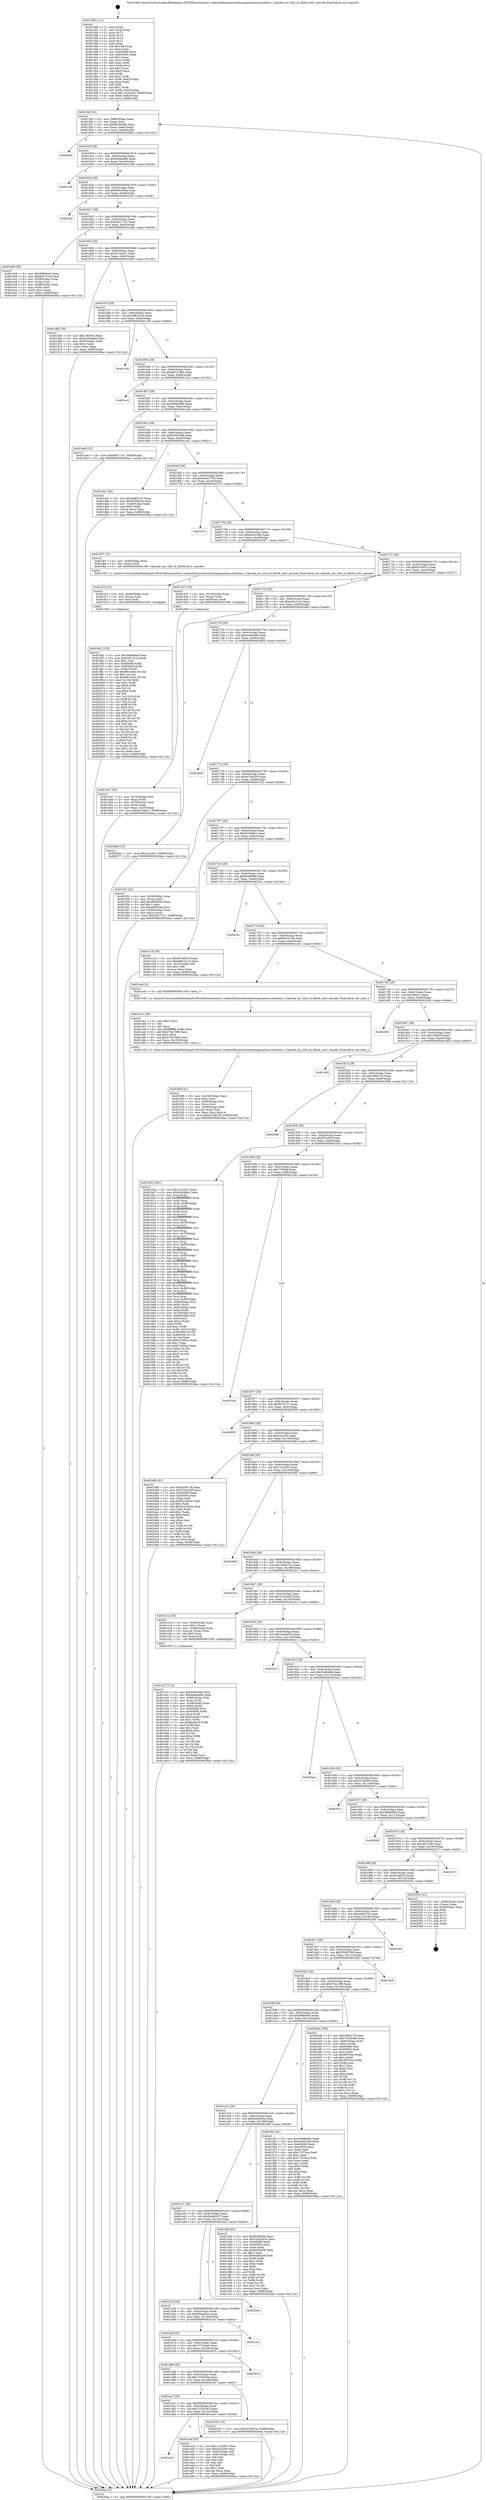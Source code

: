 digraph "0x401580" {
  label = "0x401580 (/mnt/c/Users/mathe/Desktop/tcc/POCII/binaries/extr_radare2librasmarchxtensagnuxtensa-modules.c_Opcode_xor_Slot_xt_flix64_slot1_encode_Final-ollvm.out::main(0))"
  labelloc = "t"
  node[shape=record]

  Entry [label="",width=0.3,height=0.3,shape=circle,fillcolor=black,style=filled]
  "0x4015ef" [label="{
     0x4015ef [32]\l
     | [instrs]\l
     &nbsp;&nbsp;0x4015ef \<+6\>: mov -0x88(%rbp),%eax\l
     &nbsp;&nbsp;0x4015f5 \<+2\>: mov %eax,%ecx\l
     &nbsp;&nbsp;0x4015f7 \<+6\>: sub $0x8830d046,%ecx\l
     &nbsp;&nbsp;0x4015fd \<+6\>: mov %eax,-0x9c(%rbp)\l
     &nbsp;&nbsp;0x401603 \<+6\>: mov %ecx,-0xa0(%rbp)\l
     &nbsp;&nbsp;0x401609 \<+6\>: je 0000000000402682 \<main+0x1102\>\l
  }"]
  "0x402682" [label="{
     0x402682\l
  }", style=dashed]
  "0x40160f" [label="{
     0x40160f [28]\l
     | [instrs]\l
     &nbsp;&nbsp;0x40160f \<+5\>: jmp 0000000000401614 \<main+0x94\>\l
     &nbsp;&nbsp;0x401614 \<+6\>: mov -0x9c(%rbp),%eax\l
     &nbsp;&nbsp;0x40161a \<+5\>: sub $0x8cb6ed68,%eax\l
     &nbsp;&nbsp;0x40161f \<+6\>: mov %eax,-0xa4(%rbp)\l
     &nbsp;&nbsp;0x401625 \<+6\>: je 00000000004021d9 \<main+0xc59\>\l
  }"]
  Exit [label="",width=0.3,height=0.3,shape=circle,fillcolor=black,style=filled,peripheries=2]
  "0x4021d9" [label="{
     0x4021d9\l
  }", style=dashed]
  "0x40162b" [label="{
     0x40162b [28]\l
     | [instrs]\l
     &nbsp;&nbsp;0x40162b \<+5\>: jmp 0000000000401630 \<main+0xb0\>\l
     &nbsp;&nbsp;0x401630 \<+6\>: mov -0x9c(%rbp),%eax\l
     &nbsp;&nbsp;0x401636 \<+5\>: sub $0x985c456a,%eax\l
     &nbsp;&nbsp;0x40163b \<+6\>: mov %eax,-0xa8(%rbp)\l
     &nbsp;&nbsp;0x401641 \<+6\>: je 000000000040222f \<main+0xcaf\>\l
  }"]
  "0x401fd2" [label="{
     0x401fd2 [155]\l
     | [instrs]\l
     &nbsp;&nbsp;0x401fd2 \<+5\>: mov $0x39b868a9,%ecx\l
     &nbsp;&nbsp;0x401fd7 \<+5\>: mov $0xc0412c1a,%edx\l
     &nbsp;&nbsp;0x401fdc \<+3\>: mov $0x1,%sil\l
     &nbsp;&nbsp;0x401fdf \<+8\>: mov 0x405068,%r8d\l
     &nbsp;&nbsp;0x401fe7 \<+8\>: mov 0x405054,%r9d\l
     &nbsp;&nbsp;0x401fef \<+3\>: mov %r8d,%r10d\l
     &nbsp;&nbsp;0x401ff2 \<+7\>: add $0x8f01464c,%r10d\l
     &nbsp;&nbsp;0x401ff9 \<+4\>: sub $0x1,%r10d\l
     &nbsp;&nbsp;0x401ffd \<+7\>: sub $0x8f01464c,%r10d\l
     &nbsp;&nbsp;0x402004 \<+4\>: imul %r10d,%r8d\l
     &nbsp;&nbsp;0x402008 \<+4\>: and $0x1,%r8d\l
     &nbsp;&nbsp;0x40200c \<+4\>: cmp $0x0,%r8d\l
     &nbsp;&nbsp;0x402010 \<+4\>: sete %r11b\l
     &nbsp;&nbsp;0x402014 \<+4\>: cmp $0xa,%r9d\l
     &nbsp;&nbsp;0x402018 \<+3\>: setl %bl\l
     &nbsp;&nbsp;0x40201b \<+3\>: mov %r11b,%r14b\l
     &nbsp;&nbsp;0x40201e \<+4\>: xor $0xff,%r14b\l
     &nbsp;&nbsp;0x402022 \<+3\>: mov %bl,%r15b\l
     &nbsp;&nbsp;0x402025 \<+4\>: xor $0xff,%r15b\l
     &nbsp;&nbsp;0x402029 \<+4\>: xor $0x0,%sil\l
     &nbsp;&nbsp;0x40202d \<+3\>: mov %r14b,%r12b\l
     &nbsp;&nbsp;0x402030 \<+4\>: and $0x0,%r12b\l
     &nbsp;&nbsp;0x402034 \<+3\>: and %sil,%r11b\l
     &nbsp;&nbsp;0x402037 \<+3\>: mov %r15b,%r13b\l
     &nbsp;&nbsp;0x40203a \<+4\>: and $0x0,%r13b\l
     &nbsp;&nbsp;0x40203e \<+3\>: and %sil,%bl\l
     &nbsp;&nbsp;0x402041 \<+3\>: or %r11b,%r12b\l
     &nbsp;&nbsp;0x402044 \<+3\>: or %bl,%r13b\l
     &nbsp;&nbsp;0x402047 \<+3\>: xor %r13b,%r12b\l
     &nbsp;&nbsp;0x40204a \<+3\>: or %r15b,%r14b\l
     &nbsp;&nbsp;0x40204d \<+4\>: xor $0xff,%r14b\l
     &nbsp;&nbsp;0x402051 \<+4\>: or $0x0,%sil\l
     &nbsp;&nbsp;0x402055 \<+3\>: and %sil,%r14b\l
     &nbsp;&nbsp;0x402058 \<+3\>: or %r14b,%r12b\l
     &nbsp;&nbsp;0x40205b \<+4\>: test $0x1,%r12b\l
     &nbsp;&nbsp;0x40205f \<+3\>: cmovne %edx,%ecx\l
     &nbsp;&nbsp;0x402062 \<+6\>: mov %ecx,-0x88(%rbp)\l
     &nbsp;&nbsp;0x402068 \<+5\>: jmp 00000000004026aa \<main+0x112a\>\l
  }"]
  "0x40222f" [label="{
     0x40222f\l
  }", style=dashed]
  "0x401647" [label="{
     0x401647 [28]\l
     | [instrs]\l
     &nbsp;&nbsp;0x401647 \<+5\>: jmp 000000000040164c \<main+0xcc\>\l
     &nbsp;&nbsp;0x40164c \<+6\>: mov -0x9c(%rbp),%eax\l
     &nbsp;&nbsp;0x401652 \<+5\>: sub $0x9bf171a7,%eax\l
     &nbsp;&nbsp;0x401657 \<+6\>: mov %eax,-0xac(%rbp)\l
     &nbsp;&nbsp;0x40165d \<+6\>: je 0000000000401eb8 \<main+0x938\>\l
  }"]
  "0x401fc3" [label="{
     0x401fc3 [15]\l
     | [instrs]\l
     &nbsp;&nbsp;0x401fc3 \<+4\>: mov -0x60(%rbp),%rax\l
     &nbsp;&nbsp;0x401fc7 \<+3\>: mov (%rax),%rax\l
     &nbsp;&nbsp;0x401fca \<+3\>: mov %rax,%rdi\l
     &nbsp;&nbsp;0x401fcd \<+5\>: call 0000000000401030 \<free@plt\>\l
     | [calls]\l
     &nbsp;&nbsp;0x401030 \{1\} (unknown)\l
  }"]
  "0x401eb8" [label="{
     0x401eb8 [36]\l
     | [instrs]\l
     &nbsp;&nbsp;0x401eb8 \<+5\>: mov $0x59fb9dc4,%eax\l
     &nbsp;&nbsp;0x401ebd \<+5\>: mov $0xfb47474e,%ecx\l
     &nbsp;&nbsp;0x401ec2 \<+4\>: mov -0x58(%rbp),%rdx\l
     &nbsp;&nbsp;0x401ec6 \<+2\>: mov (%rdx),%esi\l
     &nbsp;&nbsp;0x401ec8 \<+4\>: mov -0x68(%rbp),%rdx\l
     &nbsp;&nbsp;0x401ecc \<+2\>: cmp (%rdx),%esi\l
     &nbsp;&nbsp;0x401ece \<+3\>: cmovl %ecx,%eax\l
     &nbsp;&nbsp;0x401ed1 \<+6\>: mov %eax,-0x88(%rbp)\l
     &nbsp;&nbsp;0x401ed7 \<+5\>: jmp 00000000004026aa \<main+0x112a\>\l
  }"]
  "0x401663" [label="{
     0x401663 [28]\l
     | [instrs]\l
     &nbsp;&nbsp;0x401663 \<+5\>: jmp 0000000000401668 \<main+0xe8\>\l
     &nbsp;&nbsp;0x401668 \<+6\>: mov -0x9c(%rbp),%eax\l
     &nbsp;&nbsp;0x40166e \<+5\>: sub $0x9c704ec7,%eax\l
     &nbsp;&nbsp;0x401673 \<+6\>: mov %eax,-0xb0(%rbp)\l
     &nbsp;&nbsp;0x401679 \<+6\>: je 0000000000401d65 \<main+0x7e5\>\l
  }"]
  "0x401f09" [label="{
     0x401f09 [41]\l
     | [instrs]\l
     &nbsp;&nbsp;0x401f09 \<+6\>: mov -0x150(%rbp),%ecx\l
     &nbsp;&nbsp;0x401f0f \<+3\>: imul %eax,%ecx\l
     &nbsp;&nbsp;0x401f12 \<+4\>: mov -0x60(%rbp),%rsi\l
     &nbsp;&nbsp;0x401f16 \<+3\>: mov (%rsi),%rsi\l
     &nbsp;&nbsp;0x401f19 \<+4\>: mov -0x58(%rbp),%rdi\l
     &nbsp;&nbsp;0x401f1d \<+3\>: movslq (%rdi),%rdi\l
     &nbsp;&nbsp;0x401f20 \<+3\>: mov %ecx,(%rsi,%rdi,4)\l
     &nbsp;&nbsp;0x401f23 \<+10\>: movl $0xe47b6c59,-0x88(%rbp)\l
     &nbsp;&nbsp;0x401f2d \<+5\>: jmp 00000000004026aa \<main+0x112a\>\l
  }"]
  "0x401d65" [label="{
     0x401d65 [30]\l
     | [instrs]\l
     &nbsp;&nbsp;0x401d65 \<+5\>: mov $0x1365fcd,%eax\l
     &nbsp;&nbsp;0x401d6a \<+5\>: mov $0xb1604a66,%ecx\l
     &nbsp;&nbsp;0x401d6f \<+3\>: mov -0x30(%rbp),%edx\l
     &nbsp;&nbsp;0x401d72 \<+3\>: cmp $0x1,%edx\l
     &nbsp;&nbsp;0x401d75 \<+3\>: cmovl %ecx,%eax\l
     &nbsp;&nbsp;0x401d78 \<+6\>: mov %eax,-0x88(%rbp)\l
     &nbsp;&nbsp;0x401d7e \<+5\>: jmp 00000000004026aa \<main+0x112a\>\l
  }"]
  "0x40167f" [label="{
     0x40167f [28]\l
     | [instrs]\l
     &nbsp;&nbsp;0x40167f \<+5\>: jmp 0000000000401684 \<main+0x104\>\l
     &nbsp;&nbsp;0x401684 \<+6\>: mov -0x9c(%rbp),%eax\l
     &nbsp;&nbsp;0x40168a \<+5\>: sub $0xa881d1cb,%eax\l
     &nbsp;&nbsp;0x40168f \<+6\>: mov %eax,-0xb4(%rbp)\l
     &nbsp;&nbsp;0x401695 \<+6\>: je 0000000000401c39 \<main+0x6b9\>\l
  }"]
  "0x401ee1" [label="{
     0x401ee1 [40]\l
     | [instrs]\l
     &nbsp;&nbsp;0x401ee1 \<+5\>: mov $0x2,%ecx\l
     &nbsp;&nbsp;0x401ee6 \<+1\>: cltd\l
     &nbsp;&nbsp;0x401ee7 \<+2\>: idiv %ecx\l
     &nbsp;&nbsp;0x401ee9 \<+6\>: imul $0xfffffffe,%edx,%ecx\l
     &nbsp;&nbsp;0x401eef \<+6\>: add $0x476e7098,%ecx\l
     &nbsp;&nbsp;0x401ef5 \<+3\>: add $0x1,%ecx\l
     &nbsp;&nbsp;0x401ef8 \<+6\>: sub $0x476e7098,%ecx\l
     &nbsp;&nbsp;0x401efe \<+6\>: mov %ecx,-0x150(%rbp)\l
     &nbsp;&nbsp;0x401f04 \<+5\>: call 0000000000401160 \<next_i\>\l
     | [calls]\l
     &nbsp;&nbsp;0x401160 \{1\} (/mnt/c/Users/mathe/Desktop/tcc/POCII/binaries/extr_radare2librasmarchxtensagnuxtensa-modules.c_Opcode_xor_Slot_xt_flix64_slot1_encode_Final-ollvm.out::next_i)\l
  }"]
  "0x401c39" [label="{
     0x401c39\l
  }", style=dashed]
  "0x40169b" [label="{
     0x40169b [28]\l
     | [instrs]\l
     &nbsp;&nbsp;0x40169b \<+5\>: jmp 00000000004016a0 \<main+0x120\>\l
     &nbsp;&nbsp;0x4016a0 \<+6\>: mov -0x9c(%rbp),%eax\l
     &nbsp;&nbsp;0x4016a6 \<+5\>: sub $0xa97319b5,%eax\l
     &nbsp;&nbsp;0x4016ab \<+6\>: mov %eax,-0xb8(%rbp)\l
     &nbsp;&nbsp;0x4016b1 \<+6\>: je 0000000000401cc2 \<main+0x742\>\l
  }"]
  "0x401e37" [label="{
     0x401e37 [114]\l
     | [instrs]\l
     &nbsp;&nbsp;0x401e37 \<+5\>: mov $0xfb3df38d,%ecx\l
     &nbsp;&nbsp;0x401e3c \<+5\>: mov $0xb0bae89b,%edx\l
     &nbsp;&nbsp;0x401e41 \<+4\>: mov -0x60(%rbp),%rdi\l
     &nbsp;&nbsp;0x401e45 \<+3\>: mov %rax,(%rdi)\l
     &nbsp;&nbsp;0x401e48 \<+4\>: mov -0x58(%rbp),%rax\l
     &nbsp;&nbsp;0x401e4c \<+6\>: movl $0x0,(%rax)\l
     &nbsp;&nbsp;0x401e52 \<+7\>: mov 0x405068,%esi\l
     &nbsp;&nbsp;0x401e59 \<+8\>: mov 0x405054,%r8d\l
     &nbsp;&nbsp;0x401e61 \<+3\>: mov %esi,%r9d\l
     &nbsp;&nbsp;0x401e64 \<+7\>: add $0x6a24ac5,%r9d\l
     &nbsp;&nbsp;0x401e6b \<+4\>: sub $0x1,%r9d\l
     &nbsp;&nbsp;0x401e6f \<+7\>: sub $0x6a24ac5,%r9d\l
     &nbsp;&nbsp;0x401e76 \<+4\>: imul %r9d,%esi\l
     &nbsp;&nbsp;0x401e7a \<+3\>: and $0x1,%esi\l
     &nbsp;&nbsp;0x401e7d \<+3\>: cmp $0x0,%esi\l
     &nbsp;&nbsp;0x401e80 \<+4\>: sete %r10b\l
     &nbsp;&nbsp;0x401e84 \<+4\>: cmp $0xa,%r8d\l
     &nbsp;&nbsp;0x401e88 \<+4\>: setl %r11b\l
     &nbsp;&nbsp;0x401e8c \<+3\>: mov %r10b,%bl\l
     &nbsp;&nbsp;0x401e8f \<+3\>: and %r11b,%bl\l
     &nbsp;&nbsp;0x401e92 \<+3\>: xor %r11b,%r10b\l
     &nbsp;&nbsp;0x401e95 \<+3\>: or %r10b,%bl\l
     &nbsp;&nbsp;0x401e98 \<+3\>: test $0x1,%bl\l
     &nbsp;&nbsp;0x401e9b \<+3\>: cmovne %edx,%ecx\l
     &nbsp;&nbsp;0x401e9e \<+6\>: mov %ecx,-0x88(%rbp)\l
     &nbsp;&nbsp;0x401ea4 \<+5\>: jmp 00000000004026aa \<main+0x112a\>\l
  }"]
  "0x401cc2" [label="{
     0x401cc2\l
  }", style=dashed]
  "0x4016b7" [label="{
     0x4016b7 [28]\l
     | [instrs]\l
     &nbsp;&nbsp;0x4016b7 \<+5\>: jmp 00000000004016bc \<main+0x13c\>\l
     &nbsp;&nbsp;0x4016bc \<+6\>: mov -0x9c(%rbp),%eax\l
     &nbsp;&nbsp;0x4016c2 \<+5\>: sub $0xb0bae89b,%eax\l
     &nbsp;&nbsp;0x4016c7 \<+6\>: mov %eax,-0xbc(%rbp)\l
     &nbsp;&nbsp;0x4016cd \<+6\>: je 0000000000401ea9 \<main+0x929\>\l
  }"]
  "0x401d47" [label="{
     0x401d47 [30]\l
     | [instrs]\l
     &nbsp;&nbsp;0x401d47 \<+4\>: mov -0x70(%rbp),%rdi\l
     &nbsp;&nbsp;0x401d4b \<+2\>: mov %eax,(%rdi)\l
     &nbsp;&nbsp;0x401d4d \<+4\>: mov -0x70(%rbp),%rdi\l
     &nbsp;&nbsp;0x401d51 \<+2\>: mov (%rdi),%eax\l
     &nbsp;&nbsp;0x401d53 \<+3\>: mov %eax,-0x30(%rbp)\l
     &nbsp;&nbsp;0x401d56 \<+10\>: movl $0x9c704ec7,-0x88(%rbp)\l
     &nbsp;&nbsp;0x401d60 \<+5\>: jmp 00000000004026aa \<main+0x112a\>\l
  }"]
  "0x401ea9" [label="{
     0x401ea9 [15]\l
     | [instrs]\l
     &nbsp;&nbsp;0x401ea9 \<+10\>: movl $0x9bf171a7,-0x88(%rbp)\l
     &nbsp;&nbsp;0x401eb3 \<+5\>: jmp 00000000004026aa \<main+0x112a\>\l
  }"]
  "0x4016d3" [label="{
     0x4016d3 [28]\l
     | [instrs]\l
     &nbsp;&nbsp;0x4016d3 \<+5\>: jmp 00000000004016d8 \<main+0x158\>\l
     &nbsp;&nbsp;0x4016d8 \<+6\>: mov -0x9c(%rbp),%eax\l
     &nbsp;&nbsp;0x4016de \<+5\>: sub $0xb1604a66,%eax\l
     &nbsp;&nbsp;0x4016e3 \<+6\>: mov %eax,-0xc0(%rbp)\l
     &nbsp;&nbsp;0x4016e9 \<+6\>: je 0000000000401da1 \<main+0x821\>\l
  }"]
  "0x401580" [label="{
     0x401580 [111]\l
     | [instrs]\l
     &nbsp;&nbsp;0x401580 \<+1\>: push %rbp\l
     &nbsp;&nbsp;0x401581 \<+3\>: mov %rsp,%rbp\l
     &nbsp;&nbsp;0x401584 \<+2\>: push %r15\l
     &nbsp;&nbsp;0x401586 \<+2\>: push %r14\l
     &nbsp;&nbsp;0x401588 \<+2\>: push %r13\l
     &nbsp;&nbsp;0x40158a \<+2\>: push %r12\l
     &nbsp;&nbsp;0x40158c \<+1\>: push %rbx\l
     &nbsp;&nbsp;0x40158d \<+7\>: sub $0x148,%rsp\l
     &nbsp;&nbsp;0x401594 \<+2\>: xor %eax,%eax\l
     &nbsp;&nbsp;0x401596 \<+7\>: mov 0x405068,%ecx\l
     &nbsp;&nbsp;0x40159d \<+7\>: mov 0x405054,%edx\l
     &nbsp;&nbsp;0x4015a4 \<+3\>: sub $0x1,%eax\l
     &nbsp;&nbsp;0x4015a7 \<+3\>: mov %ecx,%r8d\l
     &nbsp;&nbsp;0x4015aa \<+3\>: add %eax,%r8d\l
     &nbsp;&nbsp;0x4015ad \<+4\>: imul %r8d,%ecx\l
     &nbsp;&nbsp;0x4015b1 \<+3\>: and $0x1,%ecx\l
     &nbsp;&nbsp;0x4015b4 \<+3\>: cmp $0x0,%ecx\l
     &nbsp;&nbsp;0x4015b7 \<+4\>: sete %r9b\l
     &nbsp;&nbsp;0x4015bb \<+4\>: and $0x1,%r9b\l
     &nbsp;&nbsp;0x4015bf \<+7\>: mov %r9b,-0x82(%rbp)\l
     &nbsp;&nbsp;0x4015c6 \<+3\>: cmp $0xa,%edx\l
     &nbsp;&nbsp;0x4015c9 \<+4\>: setl %r9b\l
     &nbsp;&nbsp;0x4015cd \<+4\>: and $0x1,%r9b\l
     &nbsp;&nbsp;0x4015d1 \<+7\>: mov %r9b,-0x81(%rbp)\l
     &nbsp;&nbsp;0x4015d8 \<+10\>: movl $0x7c22b343,-0x88(%rbp)\l
     &nbsp;&nbsp;0x4015e2 \<+6\>: mov %edi,-0x8c(%rbp)\l
     &nbsp;&nbsp;0x4015e8 \<+7\>: mov %rsi,-0x98(%rbp)\l
  }"]
  "0x401da1" [label="{
     0x401da1 [30]\l
     | [instrs]\l
     &nbsp;&nbsp;0x401da1 \<+5\>: mov $0x4af63135,%eax\l
     &nbsp;&nbsp;0x401da6 \<+5\>: mov $0x5b3bb53a,%ecx\l
     &nbsp;&nbsp;0x401dab \<+3\>: mov -0x30(%rbp),%edx\l
     &nbsp;&nbsp;0x401dae \<+3\>: cmp $0x0,%edx\l
     &nbsp;&nbsp;0x401db1 \<+3\>: cmove %ecx,%eax\l
     &nbsp;&nbsp;0x401db4 \<+6\>: mov %eax,-0x88(%rbp)\l
     &nbsp;&nbsp;0x401dba \<+5\>: jmp 00000000004026aa \<main+0x112a\>\l
  }"]
  "0x4016ef" [label="{
     0x4016ef [28]\l
     | [instrs]\l
     &nbsp;&nbsp;0x4016ef \<+5\>: jmp 00000000004016f4 \<main+0x174\>\l
     &nbsp;&nbsp;0x4016f4 \<+6\>: mov -0x9c(%rbp),%eax\l
     &nbsp;&nbsp;0x4016fa \<+5\>: sub $0xbad12785,%eax\l
     &nbsp;&nbsp;0x4016ff \<+6\>: mov %eax,-0xc4(%rbp)\l
     &nbsp;&nbsp;0x401705 \<+6\>: je 000000000040237e \<main+0xdfe\>\l
  }"]
  "0x4026aa" [label="{
     0x4026aa [5]\l
     | [instrs]\l
     &nbsp;&nbsp;0x4026aa \<+5\>: jmp 00000000004015ef \<main+0x6f\>\l
  }"]
  "0x40237e" [label="{
     0x40237e\l
  }", style=dashed]
  "0x40170b" [label="{
     0x40170b [28]\l
     | [instrs]\l
     &nbsp;&nbsp;0x40170b \<+5\>: jmp 0000000000401710 \<main+0x190\>\l
     &nbsp;&nbsp;0x401710 \<+6\>: mov -0x9c(%rbp),%eax\l
     &nbsp;&nbsp;0x401716 \<+5\>: sub $0xbe45228e,%eax\l
     &nbsp;&nbsp;0x40171b \<+6\>: mov %eax,-0xc8(%rbp)\l
     &nbsp;&nbsp;0x401721 \<+6\>: je 0000000000401fb7 \<main+0xa37\>\l
  }"]
  "0x401ac3" [label="{
     0x401ac3\l
  }", style=dashed]
  "0x401fb7" [label="{
     0x401fb7 [12]\l
     | [instrs]\l
     &nbsp;&nbsp;0x401fb7 \<+4\>: mov -0x60(%rbp),%rax\l
     &nbsp;&nbsp;0x401fbb \<+3\>: mov (%rax),%rdi\l
     &nbsp;&nbsp;0x401fbe \<+5\>: call 00000000004013f0 \<Opcode_xor_Slot_xt_flix64_slot1_encode\>\l
     | [calls]\l
     &nbsp;&nbsp;0x4013f0 \{1\} (/mnt/c/Users/mathe/Desktop/tcc/POCII/binaries/extr_radare2librasmarchxtensagnuxtensa-modules.c_Opcode_xor_Slot_xt_flix64_slot1_encode_Final-ollvm.out::Opcode_xor_Slot_xt_flix64_slot1_encode)\l
  }"]
  "0x401727" [label="{
     0x401727 [28]\l
     | [instrs]\l
     &nbsp;&nbsp;0x401727 \<+5\>: jmp 000000000040172c \<main+0x1ac\>\l
     &nbsp;&nbsp;0x40172c \<+6\>: mov -0x9c(%rbp),%eax\l
     &nbsp;&nbsp;0x401732 \<+5\>: sub $0xbf7a667a,%eax\l
     &nbsp;&nbsp;0x401737 \<+6\>: mov %eax,-0xcc(%rbp)\l
     &nbsp;&nbsp;0x40173d \<+6\>: je 0000000000401d37 \<main+0x7b7\>\l
  }"]
  "0x401acd" [label="{
     0x401acd [53]\l
     | [instrs]\l
     &nbsp;&nbsp;0x401acd \<+5\>: mov $0x11fccf01,%eax\l
     &nbsp;&nbsp;0x401ad2 \<+5\>: mov $0x5f1b209,%ecx\l
     &nbsp;&nbsp;0x401ad7 \<+6\>: mov -0x82(%rbp),%dl\l
     &nbsp;&nbsp;0x401add \<+7\>: mov -0x81(%rbp),%sil\l
     &nbsp;&nbsp;0x401ae4 \<+3\>: mov %dl,%dil\l
     &nbsp;&nbsp;0x401ae7 \<+3\>: and %sil,%dil\l
     &nbsp;&nbsp;0x401aea \<+3\>: xor %sil,%dl\l
     &nbsp;&nbsp;0x401aed \<+3\>: or %dl,%dil\l
     &nbsp;&nbsp;0x401af0 \<+4\>: test $0x1,%dil\l
     &nbsp;&nbsp;0x401af4 \<+3\>: cmovne %ecx,%eax\l
     &nbsp;&nbsp;0x401af7 \<+6\>: mov %eax,-0x88(%rbp)\l
     &nbsp;&nbsp;0x401afd \<+5\>: jmp 00000000004026aa \<main+0x112a\>\l
  }"]
  "0x401d37" [label="{
     0x401d37 [16]\l
     | [instrs]\l
     &nbsp;&nbsp;0x401d37 \<+4\>: mov -0x78(%rbp),%rax\l
     &nbsp;&nbsp;0x401d3b \<+3\>: mov (%rax),%rax\l
     &nbsp;&nbsp;0x401d3e \<+4\>: mov 0x8(%rax),%rdi\l
     &nbsp;&nbsp;0x401d42 \<+5\>: call 0000000000401060 \<atoi@plt\>\l
     | [calls]\l
     &nbsp;&nbsp;0x401060 \{1\} (unknown)\l
  }"]
  "0x401743" [label="{
     0x401743 [28]\l
     | [instrs]\l
     &nbsp;&nbsp;0x401743 \<+5\>: jmp 0000000000401748 \<main+0x1c8\>\l
     &nbsp;&nbsp;0x401748 \<+6\>: mov -0x9c(%rbp),%eax\l
     &nbsp;&nbsp;0x40174e \<+5\>: sub $0xc0412c1a,%eax\l
     &nbsp;&nbsp;0x401753 \<+6\>: mov %eax,-0xd0(%rbp)\l
     &nbsp;&nbsp;0x401759 \<+6\>: je 000000000040206d \<main+0xaed\>\l
  }"]
  "0x401aa7" [label="{
     0x401aa7 [28]\l
     | [instrs]\l
     &nbsp;&nbsp;0x401aa7 \<+5\>: jmp 0000000000401aac \<main+0x52c\>\l
     &nbsp;&nbsp;0x401aac \<+6\>: mov -0x9c(%rbp),%eax\l
     &nbsp;&nbsp;0x401ab2 \<+5\>: sub $0x7c22b343,%eax\l
     &nbsp;&nbsp;0x401ab7 \<+6\>: mov %eax,-0x14c(%rbp)\l
     &nbsp;&nbsp;0x401abd \<+6\>: je 0000000000401acd \<main+0x54d\>\l
  }"]
  "0x40206d" [label="{
     0x40206d [15]\l
     | [instrs]\l
     &nbsp;&nbsp;0x40206d \<+10\>: movl $0xc2ec35c,-0x88(%rbp)\l
     &nbsp;&nbsp;0x402077 \<+5\>: jmp 00000000004026aa \<main+0x112a\>\l
  }"]
  "0x40175f" [label="{
     0x40175f [28]\l
     | [instrs]\l
     &nbsp;&nbsp;0x40175f \<+5\>: jmp 0000000000401764 \<main+0x1e4\>\l
     &nbsp;&nbsp;0x401764 \<+6\>: mov -0x9c(%rbp),%eax\l
     &nbsp;&nbsp;0x40176a \<+5\>: sub $0xe2a6a6db,%eax\l
     &nbsp;&nbsp;0x40176f \<+6\>: mov %eax,-0xd4(%rbp)\l
     &nbsp;&nbsp;0x401775 \<+6\>: je 00000000004020b9 \<main+0xb39\>\l
  }"]
  "0x402545" [label="{
     0x402545 [15]\l
     | [instrs]\l
     &nbsp;&nbsp;0x402545 \<+10\>: movl $0x3c54fa7b,-0x88(%rbp)\l
     &nbsp;&nbsp;0x40254f \<+5\>: jmp 00000000004026aa \<main+0x112a\>\l
  }"]
  "0x4020b9" [label="{
     0x4020b9\l
  }", style=dashed]
  "0x40177b" [label="{
     0x40177b [28]\l
     | [instrs]\l
     &nbsp;&nbsp;0x40177b \<+5\>: jmp 0000000000401780 \<main+0x200\>\l
     &nbsp;&nbsp;0x401780 \<+6\>: mov -0x9c(%rbp),%eax\l
     &nbsp;&nbsp;0x401786 \<+5\>: sub $0xe47b6c59,%eax\l
     &nbsp;&nbsp;0x40178b \<+6\>: mov %eax,-0xd8(%rbp)\l
     &nbsp;&nbsp;0x401791 \<+6\>: je 0000000000401f32 \<main+0x9b2\>\l
  }"]
  "0x401a8b" [label="{
     0x401a8b [28]\l
     | [instrs]\l
     &nbsp;&nbsp;0x401a8b \<+5\>: jmp 0000000000401a90 \<main+0x510\>\l
     &nbsp;&nbsp;0x401a90 \<+6\>: mov -0x9c(%rbp),%eax\l
     &nbsp;&nbsp;0x401a96 \<+5\>: sub $0x735c83de,%eax\l
     &nbsp;&nbsp;0x401a9b \<+6\>: mov %eax,-0x148(%rbp)\l
     &nbsp;&nbsp;0x401aa1 \<+6\>: je 0000000000402545 \<main+0xfc5\>\l
  }"]
  "0x401f32" [label="{
     0x401f32 [42]\l
     | [instrs]\l
     &nbsp;&nbsp;0x401f32 \<+4\>: mov -0x58(%rbp),%rax\l
     &nbsp;&nbsp;0x401f36 \<+2\>: mov (%rax),%ecx\l
     &nbsp;&nbsp;0x401f38 \<+6\>: add $0xe992fe4d,%ecx\l
     &nbsp;&nbsp;0x401f3e \<+3\>: add $0x1,%ecx\l
     &nbsp;&nbsp;0x401f41 \<+6\>: sub $0xe992fe4d,%ecx\l
     &nbsp;&nbsp;0x401f47 \<+4\>: mov -0x58(%rbp),%rax\l
     &nbsp;&nbsp;0x401f4b \<+2\>: mov %ecx,(%rax)\l
     &nbsp;&nbsp;0x401f4d \<+10\>: movl $0x9bf171a7,-0x88(%rbp)\l
     &nbsp;&nbsp;0x401f57 \<+5\>: jmp 00000000004026aa \<main+0x112a\>\l
  }"]
  "0x401797" [label="{
     0x401797 [28]\l
     | [instrs]\l
     &nbsp;&nbsp;0x401797 \<+5\>: jmp 000000000040179c \<main+0x21c\>\l
     &nbsp;&nbsp;0x40179c \<+6\>: mov -0x9c(%rbp),%eax\l
     &nbsp;&nbsp;0x4017a2 \<+5\>: sub $0xf4208db1,%eax\l
     &nbsp;&nbsp;0x4017a7 \<+6\>: mov %eax,-0xdc(%rbp)\l
     &nbsp;&nbsp;0x4017ad \<+6\>: je 0000000000401c1b \<main+0x69b\>\l
  }"]
  "0x402633" [label="{
     0x402633\l
  }", style=dashed]
  "0x401c1b" [label="{
     0x401c1b [30]\l
     | [instrs]\l
     &nbsp;&nbsp;0x401c1b \<+5\>: mov $0xbf7a667a,%eax\l
     &nbsp;&nbsp;0x401c20 \<+5\>: mov $0xa881d1cb,%ecx\l
     &nbsp;&nbsp;0x401c25 \<+3\>: mov -0x31(%rbp),%dl\l
     &nbsp;&nbsp;0x401c28 \<+3\>: test $0x1,%dl\l
     &nbsp;&nbsp;0x401c2b \<+3\>: cmovne %ecx,%eax\l
     &nbsp;&nbsp;0x401c2e \<+6\>: mov %eax,-0x88(%rbp)\l
     &nbsp;&nbsp;0x401c34 \<+5\>: jmp 00000000004026aa \<main+0x112a\>\l
  }"]
  "0x4017b3" [label="{
     0x4017b3 [28]\l
     | [instrs]\l
     &nbsp;&nbsp;0x4017b3 \<+5\>: jmp 00000000004017b8 \<main+0x238\>\l
     &nbsp;&nbsp;0x4017b8 \<+6\>: mov -0x9c(%rbp),%eax\l
     &nbsp;&nbsp;0x4017be \<+5\>: sub $0xfb3df38d,%eax\l
     &nbsp;&nbsp;0x4017c3 \<+6\>: mov %eax,-0xe0(%rbp)\l
     &nbsp;&nbsp;0x4017c9 \<+6\>: je 00000000004025cc \<main+0x104c\>\l
  }"]
  "0x401a6f" [label="{
     0x401a6f [28]\l
     | [instrs]\l
     &nbsp;&nbsp;0x401a6f \<+5\>: jmp 0000000000401a74 \<main+0x4f4\>\l
     &nbsp;&nbsp;0x401a74 \<+6\>: mov -0x9c(%rbp),%eax\l
     &nbsp;&nbsp;0x401a7a \<+5\>: sub $0x7271fae5,%eax\l
     &nbsp;&nbsp;0x401a7f \<+6\>: mov %eax,-0x144(%rbp)\l
     &nbsp;&nbsp;0x401a85 \<+6\>: je 0000000000402633 \<main+0x10b3\>\l
  }"]
  "0x4025cc" [label="{
     0x4025cc\l
  }", style=dashed]
  "0x4017cf" [label="{
     0x4017cf [28]\l
     | [instrs]\l
     &nbsp;&nbsp;0x4017cf \<+5\>: jmp 00000000004017d4 \<main+0x254\>\l
     &nbsp;&nbsp;0x4017d4 \<+6\>: mov -0x9c(%rbp),%eax\l
     &nbsp;&nbsp;0x4017da \<+5\>: sub $0xfb47474e,%eax\l
     &nbsp;&nbsp;0x4017df \<+6\>: mov %eax,-0xe4(%rbp)\l
     &nbsp;&nbsp;0x4017e5 \<+6\>: je 0000000000401edc \<main+0x95c\>\l
  }"]
  "0x40214c" [label="{
     0x40214c\l
  }", style=dashed]
  "0x401edc" [label="{
     0x401edc [5]\l
     | [instrs]\l
     &nbsp;&nbsp;0x401edc \<+5\>: call 0000000000401160 \<next_i\>\l
     | [calls]\l
     &nbsp;&nbsp;0x401160 \{1\} (/mnt/c/Users/mathe/Desktop/tcc/POCII/binaries/extr_radare2librasmarchxtensagnuxtensa-modules.c_Opcode_xor_Slot_xt_flix64_slot1_encode_Final-ollvm.out::next_i)\l
  }"]
  "0x4017eb" [label="{
     0x4017eb [28]\l
     | [instrs]\l
     &nbsp;&nbsp;0x4017eb \<+5\>: jmp 00000000004017f0 \<main+0x270\>\l
     &nbsp;&nbsp;0x4017f0 \<+6\>: mov -0x9c(%rbp),%eax\l
     &nbsp;&nbsp;0x4017f6 \<+5\>: sub $0x1fbe21,%eax\l
     &nbsp;&nbsp;0x4017fb \<+6\>: mov %eax,-0xe8(%rbp)\l
     &nbsp;&nbsp;0x401801 \<+6\>: je 0000000000402360 \<main+0xde0\>\l
  }"]
  "0x401a53" [label="{
     0x401a53 [28]\l
     | [instrs]\l
     &nbsp;&nbsp;0x401a53 \<+5\>: jmp 0000000000401a58 \<main+0x4d8\>\l
     &nbsp;&nbsp;0x401a58 \<+6\>: mov -0x9c(%rbp),%eax\l
     &nbsp;&nbsp;0x401a5e \<+5\>: sub $0x65badbac,%eax\l
     &nbsp;&nbsp;0x401a63 \<+6\>: mov %eax,-0x140(%rbp)\l
     &nbsp;&nbsp;0x401a69 \<+6\>: je 000000000040214c \<main+0xbcc\>\l
  }"]
  "0x402360" [label="{
     0x402360\l
  }", style=dashed]
  "0x401807" [label="{
     0x401807 [28]\l
     | [instrs]\l
     &nbsp;&nbsp;0x401807 \<+5\>: jmp 000000000040180c \<main+0x28c\>\l
     &nbsp;&nbsp;0x40180c \<+6\>: mov -0x9c(%rbp),%eax\l
     &nbsp;&nbsp;0x401812 \<+5\>: sub $0x1365fcd,%eax\l
     &nbsp;&nbsp;0x401817 \<+6\>: mov %eax,-0xec(%rbp)\l
     &nbsp;&nbsp;0x40181d \<+6\>: je 0000000000401d83 \<main+0x803\>\l
  }"]
  "0x4022e4" [label="{
     0x4022e4\l
  }", style=dashed]
  "0x401d83" [label="{
     0x401d83\l
  }", style=dashed]
  "0x401823" [label="{
     0x401823 [28]\l
     | [instrs]\l
     &nbsp;&nbsp;0x401823 \<+5\>: jmp 0000000000401828 \<main+0x2a8\>\l
     &nbsp;&nbsp;0x401828 \<+6\>: mov -0x9c(%rbp),%eax\l
     &nbsp;&nbsp;0x40182e \<+5\>: sub $0x3466178,%eax\l
     &nbsp;&nbsp;0x401833 \<+6\>: mov %eax,-0xf0(%rbp)\l
     &nbsp;&nbsp;0x401839 \<+6\>: je 0000000000402696 \<main+0x1116\>\l
  }"]
  "0x401a37" [label="{
     0x401a37 [28]\l
     | [instrs]\l
     &nbsp;&nbsp;0x401a37 \<+5\>: jmp 0000000000401a3c \<main+0x4bc\>\l
     &nbsp;&nbsp;0x401a3c \<+6\>: mov -0x9c(%rbp),%eax\l
     &nbsp;&nbsp;0x401a42 \<+5\>: sub $0x5ea9d1d7,%eax\l
     &nbsp;&nbsp;0x401a47 \<+6\>: mov %eax,-0x13c(%rbp)\l
     &nbsp;&nbsp;0x401a4d \<+6\>: je 00000000004022e4 \<main+0xd64\>\l
  }"]
  "0x402696" [label="{
     0x402696\l
  }", style=dashed]
  "0x40183f" [label="{
     0x40183f [28]\l
     | [instrs]\l
     &nbsp;&nbsp;0x40183f \<+5\>: jmp 0000000000401844 \<main+0x2c4\>\l
     &nbsp;&nbsp;0x401844 \<+6\>: mov -0x9c(%rbp),%eax\l
     &nbsp;&nbsp;0x40184a \<+5\>: sub $0x5f1b209,%eax\l
     &nbsp;&nbsp;0x40184f \<+6\>: mov %eax,-0xf4(%rbp)\l
     &nbsp;&nbsp;0x401855 \<+6\>: je 0000000000401b02 \<main+0x582\>\l
  }"]
  "0x401dbf" [label="{
     0x401dbf [91]\l
     | [instrs]\l
     &nbsp;&nbsp;0x401dbf \<+5\>: mov $0xfb3df38d,%eax\l
     &nbsp;&nbsp;0x401dc4 \<+5\>: mov $0x1b52442d,%ecx\l
     &nbsp;&nbsp;0x401dc9 \<+7\>: mov 0x405068,%edx\l
     &nbsp;&nbsp;0x401dd0 \<+7\>: mov 0x405054,%esi\l
     &nbsp;&nbsp;0x401dd7 \<+2\>: mov %edx,%edi\l
     &nbsp;&nbsp;0x401dd9 \<+6\>: add $0x8cd0b2f9,%edi\l
     &nbsp;&nbsp;0x401ddf \<+3\>: sub $0x1,%edi\l
     &nbsp;&nbsp;0x401de2 \<+6\>: sub $0x8cd0b2f9,%edi\l
     &nbsp;&nbsp;0x401de8 \<+3\>: imul %edi,%edx\l
     &nbsp;&nbsp;0x401deb \<+3\>: and $0x1,%edx\l
     &nbsp;&nbsp;0x401dee \<+3\>: cmp $0x0,%edx\l
     &nbsp;&nbsp;0x401df1 \<+4\>: sete %r8b\l
     &nbsp;&nbsp;0x401df5 \<+3\>: cmp $0xa,%esi\l
     &nbsp;&nbsp;0x401df8 \<+4\>: setl %r9b\l
     &nbsp;&nbsp;0x401dfc \<+3\>: mov %r8b,%r10b\l
     &nbsp;&nbsp;0x401dff \<+3\>: and %r9b,%r10b\l
     &nbsp;&nbsp;0x401e02 \<+3\>: xor %r9b,%r8b\l
     &nbsp;&nbsp;0x401e05 \<+3\>: or %r8b,%r10b\l
     &nbsp;&nbsp;0x401e08 \<+4\>: test $0x1,%r10b\l
     &nbsp;&nbsp;0x401e0c \<+3\>: cmovne %ecx,%eax\l
     &nbsp;&nbsp;0x401e0f \<+6\>: mov %eax,-0x88(%rbp)\l
     &nbsp;&nbsp;0x401e15 \<+5\>: jmp 00000000004026aa \<main+0x112a\>\l
  }"]
  "0x401b02" [label="{
     0x401b02 [281]\l
     | [instrs]\l
     &nbsp;&nbsp;0x401b02 \<+5\>: mov $0x11fccf01,%eax\l
     &nbsp;&nbsp;0x401b07 \<+5\>: mov $0xf4208db1,%ecx\l
     &nbsp;&nbsp;0x401b0c \<+3\>: mov %rsp,%rdx\l
     &nbsp;&nbsp;0x401b0f \<+4\>: add $0xfffffffffffffff0,%rdx\l
     &nbsp;&nbsp;0x401b13 \<+3\>: mov %rdx,%rsp\l
     &nbsp;&nbsp;0x401b16 \<+4\>: mov %rdx,-0x80(%rbp)\l
     &nbsp;&nbsp;0x401b1a \<+3\>: mov %rsp,%rdx\l
     &nbsp;&nbsp;0x401b1d \<+4\>: add $0xfffffffffffffff0,%rdx\l
     &nbsp;&nbsp;0x401b21 \<+3\>: mov %rdx,%rsp\l
     &nbsp;&nbsp;0x401b24 \<+3\>: mov %rsp,%rsi\l
     &nbsp;&nbsp;0x401b27 \<+4\>: add $0xfffffffffffffff0,%rsi\l
     &nbsp;&nbsp;0x401b2b \<+3\>: mov %rsi,%rsp\l
     &nbsp;&nbsp;0x401b2e \<+4\>: mov %rsi,-0x78(%rbp)\l
     &nbsp;&nbsp;0x401b32 \<+3\>: mov %rsp,%rsi\l
     &nbsp;&nbsp;0x401b35 \<+4\>: add $0xfffffffffffffff0,%rsi\l
     &nbsp;&nbsp;0x401b39 \<+3\>: mov %rsi,%rsp\l
     &nbsp;&nbsp;0x401b3c \<+4\>: mov %rsi,-0x70(%rbp)\l
     &nbsp;&nbsp;0x401b40 \<+3\>: mov %rsp,%rsi\l
     &nbsp;&nbsp;0x401b43 \<+4\>: add $0xfffffffffffffff0,%rsi\l
     &nbsp;&nbsp;0x401b47 \<+3\>: mov %rsi,%rsp\l
     &nbsp;&nbsp;0x401b4a \<+4\>: mov %rsi,-0x68(%rbp)\l
     &nbsp;&nbsp;0x401b4e \<+3\>: mov %rsp,%rsi\l
     &nbsp;&nbsp;0x401b51 \<+4\>: add $0xfffffffffffffff0,%rsi\l
     &nbsp;&nbsp;0x401b55 \<+3\>: mov %rsi,%rsp\l
     &nbsp;&nbsp;0x401b58 \<+4\>: mov %rsi,-0x60(%rbp)\l
     &nbsp;&nbsp;0x401b5c \<+3\>: mov %rsp,%rsi\l
     &nbsp;&nbsp;0x401b5f \<+4\>: add $0xfffffffffffffff0,%rsi\l
     &nbsp;&nbsp;0x401b63 \<+3\>: mov %rsi,%rsp\l
     &nbsp;&nbsp;0x401b66 \<+4\>: mov %rsi,-0x58(%rbp)\l
     &nbsp;&nbsp;0x401b6a \<+3\>: mov %rsp,%rsi\l
     &nbsp;&nbsp;0x401b6d \<+4\>: add $0xfffffffffffffff0,%rsi\l
     &nbsp;&nbsp;0x401b71 \<+3\>: mov %rsi,%rsp\l
     &nbsp;&nbsp;0x401b74 \<+4\>: mov %rsi,-0x50(%rbp)\l
     &nbsp;&nbsp;0x401b78 \<+3\>: mov %rsp,%rsi\l
     &nbsp;&nbsp;0x401b7b \<+4\>: add $0xfffffffffffffff0,%rsi\l
     &nbsp;&nbsp;0x401b7f \<+3\>: mov %rsi,%rsp\l
     &nbsp;&nbsp;0x401b82 \<+4\>: mov %rsi,-0x48(%rbp)\l
     &nbsp;&nbsp;0x401b86 \<+3\>: mov %rsp,%rsi\l
     &nbsp;&nbsp;0x401b89 \<+4\>: add $0xfffffffffffffff0,%rsi\l
     &nbsp;&nbsp;0x401b8d \<+3\>: mov %rsi,%rsp\l
     &nbsp;&nbsp;0x401b90 \<+4\>: mov %rsi,-0x40(%rbp)\l
     &nbsp;&nbsp;0x401b94 \<+4\>: mov -0x80(%rbp),%rsi\l
     &nbsp;&nbsp;0x401b98 \<+6\>: movl $0x0,(%rsi)\l
     &nbsp;&nbsp;0x401b9e \<+6\>: mov -0x8c(%rbp),%edi\l
     &nbsp;&nbsp;0x401ba4 \<+2\>: mov %edi,(%rdx)\l
     &nbsp;&nbsp;0x401ba6 \<+4\>: mov -0x78(%rbp),%rsi\l
     &nbsp;&nbsp;0x401baa \<+7\>: mov -0x98(%rbp),%r8\l
     &nbsp;&nbsp;0x401bb1 \<+3\>: mov %r8,(%rsi)\l
     &nbsp;&nbsp;0x401bb4 \<+3\>: cmpl $0x2,(%rdx)\l
     &nbsp;&nbsp;0x401bb7 \<+4\>: setne %r9b\l
     &nbsp;&nbsp;0x401bbb \<+4\>: and $0x1,%r9b\l
     &nbsp;&nbsp;0x401bbf \<+4\>: mov %r9b,-0x31(%rbp)\l
     &nbsp;&nbsp;0x401bc3 \<+8\>: mov 0x405068,%r10d\l
     &nbsp;&nbsp;0x401bcb \<+8\>: mov 0x405054,%r11d\l
     &nbsp;&nbsp;0x401bd3 \<+3\>: mov %r10d,%ebx\l
     &nbsp;&nbsp;0x401bd6 \<+6\>: add $0xfe7260ce,%ebx\l
     &nbsp;&nbsp;0x401bdc \<+3\>: sub $0x1,%ebx\l
     &nbsp;&nbsp;0x401bdf \<+6\>: sub $0xfe7260ce,%ebx\l
     &nbsp;&nbsp;0x401be5 \<+4\>: imul %ebx,%r10d\l
     &nbsp;&nbsp;0x401be9 \<+4\>: and $0x1,%r10d\l
     &nbsp;&nbsp;0x401bed \<+4\>: cmp $0x0,%r10d\l
     &nbsp;&nbsp;0x401bf1 \<+4\>: sete %r9b\l
     &nbsp;&nbsp;0x401bf5 \<+4\>: cmp $0xa,%r11d\l
     &nbsp;&nbsp;0x401bf9 \<+4\>: setl %r14b\l
     &nbsp;&nbsp;0x401bfd \<+3\>: mov %r9b,%r15b\l
     &nbsp;&nbsp;0x401c00 \<+3\>: and %r14b,%r15b\l
     &nbsp;&nbsp;0x401c03 \<+3\>: xor %r14b,%r9b\l
     &nbsp;&nbsp;0x401c06 \<+3\>: or %r9b,%r15b\l
     &nbsp;&nbsp;0x401c09 \<+4\>: test $0x1,%r15b\l
     &nbsp;&nbsp;0x401c0d \<+3\>: cmovne %ecx,%eax\l
     &nbsp;&nbsp;0x401c10 \<+6\>: mov %eax,-0x88(%rbp)\l
     &nbsp;&nbsp;0x401c16 \<+5\>: jmp 00000000004026aa \<main+0x112a\>\l
  }"]
  "0x40185b" [label="{
     0x40185b [28]\l
     | [instrs]\l
     &nbsp;&nbsp;0x40185b \<+5\>: jmp 0000000000401860 \<main+0x2e0\>\l
     &nbsp;&nbsp;0x401860 \<+6\>: mov -0x9c(%rbp),%eax\l
     &nbsp;&nbsp;0x401866 \<+5\>: sub $0x77f3d6f,%eax\l
     &nbsp;&nbsp;0x40186b \<+6\>: mov %eax,-0xf8(%rbp)\l
     &nbsp;&nbsp;0x401871 \<+6\>: je 00000000004021bb \<main+0xc3b\>\l
  }"]
  "0x401a1b" [label="{
     0x401a1b [28]\l
     | [instrs]\l
     &nbsp;&nbsp;0x401a1b \<+5\>: jmp 0000000000401a20 \<main+0x4a0\>\l
     &nbsp;&nbsp;0x401a20 \<+6\>: mov -0x9c(%rbp),%eax\l
     &nbsp;&nbsp;0x401a26 \<+5\>: sub $0x5b3bb53a,%eax\l
     &nbsp;&nbsp;0x401a2b \<+6\>: mov %eax,-0x138(%rbp)\l
     &nbsp;&nbsp;0x401a31 \<+6\>: je 0000000000401dbf \<main+0x83f\>\l
  }"]
  "0x4021bb" [label="{
     0x4021bb\l
  }", style=dashed]
  "0x401877" [label="{
     0x401877 [28]\l
     | [instrs]\l
     &nbsp;&nbsp;0x401877 \<+5\>: jmp 000000000040187c \<main+0x2fc\>\l
     &nbsp;&nbsp;0x40187c \<+6\>: mov -0x9c(%rbp),%eax\l
     &nbsp;&nbsp;0x401882 \<+5\>: sub $0x9e76711,%eax\l
     &nbsp;&nbsp;0x401887 \<+6\>: mov %eax,-0xfc(%rbp)\l
     &nbsp;&nbsp;0x40188d \<+6\>: je 0000000000402658 \<main+0x10d8\>\l
  }"]
  "0x401f5c" [label="{
     0x401f5c [91]\l
     | [instrs]\l
     &nbsp;&nbsp;0x401f5c \<+5\>: mov $0x39b868a9,%eax\l
     &nbsp;&nbsp;0x401f61 \<+5\>: mov $0xbe45228e,%ecx\l
     &nbsp;&nbsp;0x401f66 \<+7\>: mov 0x405068,%edx\l
     &nbsp;&nbsp;0x401f6d \<+7\>: mov 0x405054,%esi\l
     &nbsp;&nbsp;0x401f74 \<+2\>: mov %edx,%edi\l
     &nbsp;&nbsp;0x401f76 \<+6\>: sub $0xc72f7bce,%edi\l
     &nbsp;&nbsp;0x401f7c \<+3\>: sub $0x1,%edi\l
     &nbsp;&nbsp;0x401f7f \<+6\>: add $0xc72f7bce,%edi\l
     &nbsp;&nbsp;0x401f85 \<+3\>: imul %edi,%edx\l
     &nbsp;&nbsp;0x401f88 \<+3\>: and $0x1,%edx\l
     &nbsp;&nbsp;0x401f8b \<+3\>: cmp $0x0,%edx\l
     &nbsp;&nbsp;0x401f8e \<+4\>: sete %r8b\l
     &nbsp;&nbsp;0x401f92 \<+3\>: cmp $0xa,%esi\l
     &nbsp;&nbsp;0x401f95 \<+4\>: setl %r9b\l
     &nbsp;&nbsp;0x401f99 \<+3\>: mov %r8b,%r10b\l
     &nbsp;&nbsp;0x401f9c \<+3\>: and %r9b,%r10b\l
     &nbsp;&nbsp;0x401f9f \<+3\>: xor %r9b,%r8b\l
     &nbsp;&nbsp;0x401fa2 \<+3\>: or %r8b,%r10b\l
     &nbsp;&nbsp;0x401fa5 \<+4\>: test $0x1,%r10b\l
     &nbsp;&nbsp;0x401fa9 \<+3\>: cmovne %ecx,%eax\l
     &nbsp;&nbsp;0x401fac \<+6\>: mov %eax,-0x88(%rbp)\l
     &nbsp;&nbsp;0x401fb2 \<+5\>: jmp 00000000004026aa \<main+0x112a\>\l
  }"]
  "0x402658" [label="{
     0x402658\l
  }", style=dashed]
  "0x401893" [label="{
     0x401893 [28]\l
     | [instrs]\l
     &nbsp;&nbsp;0x401893 \<+5\>: jmp 0000000000401898 \<main+0x318\>\l
     &nbsp;&nbsp;0x401898 \<+6\>: mov -0x9c(%rbp),%eax\l
     &nbsp;&nbsp;0x40189e \<+5\>: sub $0xc2ec35c,%eax\l
     &nbsp;&nbsp;0x4018a3 \<+6\>: mov %eax,-0x100(%rbp)\l
     &nbsp;&nbsp;0x4018a9 \<+6\>: je 0000000000402480 \<main+0xf00\>\l
  }"]
  "0x4019ff" [label="{
     0x4019ff [28]\l
     | [instrs]\l
     &nbsp;&nbsp;0x4019ff \<+5\>: jmp 0000000000401a04 \<main+0x484\>\l
     &nbsp;&nbsp;0x401a04 \<+6\>: mov -0x9c(%rbp),%eax\l
     &nbsp;&nbsp;0x401a0a \<+5\>: sub $0x59fb9dc4,%eax\l
     &nbsp;&nbsp;0x401a0f \<+6\>: mov %eax,-0x134(%rbp)\l
     &nbsp;&nbsp;0x401a15 \<+6\>: je 0000000000401f5c \<main+0x9dc\>\l
  }"]
  "0x402480" [label="{
     0x402480 [91]\l
     | [instrs]\l
     &nbsp;&nbsp;0x402480 \<+5\>: mov $0x3466178,%eax\l
     &nbsp;&nbsp;0x402485 \<+5\>: mov $0x57ba18f9,%ecx\l
     &nbsp;&nbsp;0x40248a \<+7\>: mov 0x405068,%edx\l
     &nbsp;&nbsp;0x402491 \<+7\>: mov 0x405054,%esi\l
     &nbsp;&nbsp;0x402498 \<+2\>: mov %edx,%edi\l
     &nbsp;&nbsp;0x40249a \<+6\>: sub $0x92cb3b26,%edi\l
     &nbsp;&nbsp;0x4024a0 \<+3\>: sub $0x1,%edi\l
     &nbsp;&nbsp;0x4024a3 \<+6\>: add $0x92cb3b26,%edi\l
     &nbsp;&nbsp;0x4024a9 \<+3\>: imul %edi,%edx\l
     &nbsp;&nbsp;0x4024ac \<+3\>: and $0x1,%edx\l
     &nbsp;&nbsp;0x4024af \<+3\>: cmp $0x0,%edx\l
     &nbsp;&nbsp;0x4024b2 \<+4\>: sete %r8b\l
     &nbsp;&nbsp;0x4024b6 \<+3\>: cmp $0xa,%esi\l
     &nbsp;&nbsp;0x4024b9 \<+4\>: setl %r9b\l
     &nbsp;&nbsp;0x4024bd \<+3\>: mov %r8b,%r10b\l
     &nbsp;&nbsp;0x4024c0 \<+3\>: and %r9b,%r10b\l
     &nbsp;&nbsp;0x4024c3 \<+3\>: xor %r9b,%r8b\l
     &nbsp;&nbsp;0x4024c6 \<+3\>: or %r8b,%r10b\l
     &nbsp;&nbsp;0x4024c9 \<+4\>: test $0x1,%r10b\l
     &nbsp;&nbsp;0x4024cd \<+3\>: cmovne %ecx,%eax\l
     &nbsp;&nbsp;0x4024d0 \<+6\>: mov %eax,-0x88(%rbp)\l
     &nbsp;&nbsp;0x4024d6 \<+5\>: jmp 00000000004026aa \<main+0x112a\>\l
  }"]
  "0x4018af" [label="{
     0x4018af [28]\l
     | [instrs]\l
     &nbsp;&nbsp;0x4018af \<+5\>: jmp 00000000004018b4 \<main+0x334\>\l
     &nbsp;&nbsp;0x4018b4 \<+6\>: mov -0x9c(%rbp),%eax\l
     &nbsp;&nbsp;0x4018ba \<+5\>: sub $0x11fccf01,%eax\l
     &nbsp;&nbsp;0x4018bf \<+6\>: mov %eax,-0x104(%rbp)\l
     &nbsp;&nbsp;0x4018c5 \<+6\>: je 0000000000402569 \<main+0xfe9\>\l
  }"]
  "0x4024db" [label="{
     0x4024db [106]\l
     | [instrs]\l
     &nbsp;&nbsp;0x4024db \<+5\>: mov $0x3466178,%eax\l
     &nbsp;&nbsp;0x4024e0 \<+5\>: mov $0x735c83de,%ecx\l
     &nbsp;&nbsp;0x4024e5 \<+4\>: mov -0x80(%rbp),%rdx\l
     &nbsp;&nbsp;0x4024e9 \<+6\>: movl $0x0,(%rdx)\l
     &nbsp;&nbsp;0x4024ef \<+7\>: mov 0x405068,%esi\l
     &nbsp;&nbsp;0x4024f6 \<+7\>: mov 0x405054,%edi\l
     &nbsp;&nbsp;0x4024fd \<+3\>: mov %esi,%r8d\l
     &nbsp;&nbsp;0x402500 \<+7\>: sub $0x3f576c4,%r8d\l
     &nbsp;&nbsp;0x402507 \<+4\>: sub $0x1,%r8d\l
     &nbsp;&nbsp;0x40250b \<+7\>: add $0x3f576c4,%r8d\l
     &nbsp;&nbsp;0x402512 \<+4\>: imul %r8d,%esi\l
     &nbsp;&nbsp;0x402516 \<+3\>: and $0x1,%esi\l
     &nbsp;&nbsp;0x402519 \<+3\>: cmp $0x0,%esi\l
     &nbsp;&nbsp;0x40251c \<+4\>: sete %r9b\l
     &nbsp;&nbsp;0x402520 \<+3\>: cmp $0xa,%edi\l
     &nbsp;&nbsp;0x402523 \<+4\>: setl %r10b\l
     &nbsp;&nbsp;0x402527 \<+3\>: mov %r9b,%r11b\l
     &nbsp;&nbsp;0x40252a \<+3\>: and %r10b,%r11b\l
     &nbsp;&nbsp;0x40252d \<+3\>: xor %r10b,%r9b\l
     &nbsp;&nbsp;0x402530 \<+3\>: or %r9b,%r11b\l
     &nbsp;&nbsp;0x402533 \<+4\>: test $0x1,%r11b\l
     &nbsp;&nbsp;0x402537 \<+3\>: cmovne %ecx,%eax\l
     &nbsp;&nbsp;0x40253a \<+6\>: mov %eax,-0x88(%rbp)\l
     &nbsp;&nbsp;0x402540 \<+5\>: jmp 00000000004026aa \<main+0x112a\>\l
  }"]
  "0x402569" [label="{
     0x402569\l
  }", style=dashed]
  "0x4018cb" [label="{
     0x4018cb [28]\l
     | [instrs]\l
     &nbsp;&nbsp;0x4018cb \<+5\>: jmp 00000000004018d0 \<main+0x350\>\l
     &nbsp;&nbsp;0x4018d0 \<+6\>: mov -0x9c(%rbp),%eax\l
     &nbsp;&nbsp;0x4018d6 \<+5\>: sub $0x1382e72e,%eax\l
     &nbsp;&nbsp;0x4018db \<+6\>: mov %eax,-0x108(%rbp)\l
     &nbsp;&nbsp;0x4018e1 \<+6\>: je 0000000000402251 \<main+0xcd1\>\l
  }"]
  "0x4019e3" [label="{
     0x4019e3 [28]\l
     | [instrs]\l
     &nbsp;&nbsp;0x4019e3 \<+5\>: jmp 00000000004019e8 \<main+0x468\>\l
     &nbsp;&nbsp;0x4019e8 \<+6\>: mov -0x9c(%rbp),%eax\l
     &nbsp;&nbsp;0x4019ee \<+5\>: sub $0x57ba18f9,%eax\l
     &nbsp;&nbsp;0x4019f3 \<+6\>: mov %eax,-0x130(%rbp)\l
     &nbsp;&nbsp;0x4019f9 \<+6\>: je 00000000004024db \<main+0xf5b\>\l
  }"]
  "0x402251" [label="{
     0x402251\l
  }", style=dashed]
  "0x4018e7" [label="{
     0x4018e7 [28]\l
     | [instrs]\l
     &nbsp;&nbsp;0x4018e7 \<+5\>: jmp 00000000004018ec \<main+0x36c\>\l
     &nbsp;&nbsp;0x4018ec \<+6\>: mov -0x9c(%rbp),%eax\l
     &nbsp;&nbsp;0x4018f2 \<+5\>: sub $0x1b52442d,%eax\l
     &nbsp;&nbsp;0x4018f7 \<+6\>: mov %eax,-0x10c(%rbp)\l
     &nbsp;&nbsp;0x4018fd \<+6\>: je 0000000000401e1a \<main+0x89a\>\l
  }"]
  "0x401d28" [label="{
     0x401d28\l
  }", style=dashed]
  "0x401e1a" [label="{
     0x401e1a [29]\l
     | [instrs]\l
     &nbsp;&nbsp;0x401e1a \<+4\>: mov -0x68(%rbp),%rax\l
     &nbsp;&nbsp;0x401e1e \<+6\>: movl $0x1,(%rax)\l
     &nbsp;&nbsp;0x401e24 \<+4\>: mov -0x68(%rbp),%rax\l
     &nbsp;&nbsp;0x401e28 \<+3\>: movslq (%rax),%rax\l
     &nbsp;&nbsp;0x401e2b \<+4\>: shl $0x2,%rax\l
     &nbsp;&nbsp;0x401e2f \<+3\>: mov %rax,%rdi\l
     &nbsp;&nbsp;0x401e32 \<+5\>: call 0000000000401050 \<malloc@plt\>\l
     | [calls]\l
     &nbsp;&nbsp;0x401050 \{1\} (unknown)\l
  }"]
  "0x401903" [label="{
     0x401903 [28]\l
     | [instrs]\l
     &nbsp;&nbsp;0x401903 \<+5\>: jmp 0000000000401908 \<main+0x388\>\l
     &nbsp;&nbsp;0x401908 \<+6\>: mov -0x9c(%rbp),%eax\l
     &nbsp;&nbsp;0x40190e \<+5\>: sub $0x1e4e4a78,%eax\l
     &nbsp;&nbsp;0x401913 \<+6\>: mov %eax,-0x110(%rbp)\l
     &nbsp;&nbsp;0x401919 \<+6\>: je 0000000000402411 \<main+0xe91\>\l
  }"]
  "0x4019c7" [label="{
     0x4019c7 [28]\l
     | [instrs]\l
     &nbsp;&nbsp;0x4019c7 \<+5\>: jmp 00000000004019cc \<main+0x44c\>\l
     &nbsp;&nbsp;0x4019cc \<+6\>: mov -0x9c(%rbp),%eax\l
     &nbsp;&nbsp;0x4019d2 \<+5\>: sub $0x55905798,%eax\l
     &nbsp;&nbsp;0x4019d7 \<+6\>: mov %eax,-0x12c(%rbp)\l
     &nbsp;&nbsp;0x4019dd \<+6\>: je 0000000000401d28 \<main+0x7a8\>\l
  }"]
  "0x402411" [label="{
     0x402411\l
  }", style=dashed]
  "0x40191f" [label="{
     0x40191f [28]\l
     | [instrs]\l
     &nbsp;&nbsp;0x40191f \<+5\>: jmp 0000000000401924 \<main+0x3a4\>\l
     &nbsp;&nbsp;0x401924 \<+6\>: mov -0x9c(%rbp),%eax\l
     &nbsp;&nbsp;0x40192a \<+5\>: sub $0x25efbbbb,%eax\l
     &nbsp;&nbsp;0x40192f \<+6\>: mov %eax,-0x114(%rbp)\l
     &nbsp;&nbsp;0x401935 \<+6\>: je 00000000004025ae \<main+0x102e\>\l
  }"]
  "0x40236f" [label="{
     0x40236f\l
  }", style=dashed]
  "0x4025ae" [label="{
     0x4025ae\l
  }", style=dashed]
  "0x40193b" [label="{
     0x40193b [28]\l
     | [instrs]\l
     &nbsp;&nbsp;0x40193b \<+5\>: jmp 0000000000401940 \<main+0x3c0\>\l
     &nbsp;&nbsp;0x401940 \<+6\>: mov -0x9c(%rbp),%eax\l
     &nbsp;&nbsp;0x401946 \<+5\>: sub $0x2e7a65c6,%eax\l
     &nbsp;&nbsp;0x40194b \<+6\>: mov %eax,-0x118(%rbp)\l
     &nbsp;&nbsp;0x401951 \<+6\>: je 000000000040207c \<main+0xafc\>\l
  }"]
  "0x4019ab" [label="{
     0x4019ab [28]\l
     | [instrs]\l
     &nbsp;&nbsp;0x4019ab \<+5\>: jmp 00000000004019b0 \<main+0x430\>\l
     &nbsp;&nbsp;0x4019b0 \<+6\>: mov -0x9c(%rbp),%eax\l
     &nbsp;&nbsp;0x4019b6 \<+5\>: sub $0x4af63135,%eax\l
     &nbsp;&nbsp;0x4019bb \<+6\>: mov %eax,-0x128(%rbp)\l
     &nbsp;&nbsp;0x4019c1 \<+6\>: je 000000000040236f \<main+0xdef\>\l
  }"]
  "0x40207c" [label="{
     0x40207c\l
  }", style=dashed]
  "0x401957" [label="{
     0x401957 [28]\l
     | [instrs]\l
     &nbsp;&nbsp;0x401957 \<+5\>: jmp 000000000040195c \<main+0x3dc\>\l
     &nbsp;&nbsp;0x40195c \<+6\>: mov -0x9c(%rbp),%eax\l
     &nbsp;&nbsp;0x401962 \<+5\>: sub $0x39b868a9,%eax\l
     &nbsp;&nbsp;0x401967 \<+6\>: mov %eax,-0x11c(%rbp)\l
     &nbsp;&nbsp;0x40196d \<+6\>: je 0000000000402609 \<main+0x1089\>\l
  }"]
  "0x402554" [label="{
     0x402554 [21]\l
     | [instrs]\l
     &nbsp;&nbsp;0x402554 \<+4\>: mov -0x80(%rbp),%rax\l
     &nbsp;&nbsp;0x402558 \<+2\>: mov (%rax),%eax\l
     &nbsp;&nbsp;0x40255a \<+4\>: lea -0x28(%rbp),%rsp\l
     &nbsp;&nbsp;0x40255e \<+1\>: pop %rbx\l
     &nbsp;&nbsp;0x40255f \<+2\>: pop %r12\l
     &nbsp;&nbsp;0x402561 \<+2\>: pop %r13\l
     &nbsp;&nbsp;0x402563 \<+2\>: pop %r14\l
     &nbsp;&nbsp;0x402565 \<+2\>: pop %r15\l
     &nbsp;&nbsp;0x402567 \<+1\>: pop %rbp\l
     &nbsp;&nbsp;0x402568 \<+1\>: ret\l
  }"]
  "0x402609" [label="{
     0x402609\l
  }", style=dashed]
  "0x401973" [label="{
     0x401973 [28]\l
     | [instrs]\l
     &nbsp;&nbsp;0x401973 \<+5\>: jmp 0000000000401978 \<main+0x3f8\>\l
     &nbsp;&nbsp;0x401978 \<+6\>: mov -0x9c(%rbp),%eax\l
     &nbsp;&nbsp;0x40197e \<+5\>: sub $0x39c74cfc,%eax\l
     &nbsp;&nbsp;0x401983 \<+6\>: mov %eax,-0x120(%rbp)\l
     &nbsp;&nbsp;0x401989 \<+6\>: je 0000000000402471 \<main+0xef1\>\l
  }"]
  "0x40198f" [label="{
     0x40198f [28]\l
     | [instrs]\l
     &nbsp;&nbsp;0x40198f \<+5\>: jmp 0000000000401994 \<main+0x414\>\l
     &nbsp;&nbsp;0x401994 \<+6\>: mov -0x9c(%rbp),%eax\l
     &nbsp;&nbsp;0x40199a \<+5\>: sub $0x3c54fa7b,%eax\l
     &nbsp;&nbsp;0x40199f \<+6\>: mov %eax,-0x124(%rbp)\l
     &nbsp;&nbsp;0x4019a5 \<+6\>: je 0000000000402554 \<main+0xfd4\>\l
  }"]
  "0x402471" [label="{
     0x402471\l
  }", style=dashed]
  Entry -> "0x401580" [label=" 1"]
  "0x4015ef" -> "0x402682" [label=" 0"]
  "0x4015ef" -> "0x40160f" [label=" 20"]
  "0x402554" -> Exit [label=" 1"]
  "0x40160f" -> "0x4021d9" [label=" 0"]
  "0x40160f" -> "0x40162b" [label=" 20"]
  "0x402545" -> "0x4026aa" [label=" 1"]
  "0x40162b" -> "0x40222f" [label=" 0"]
  "0x40162b" -> "0x401647" [label=" 20"]
  "0x4024db" -> "0x4026aa" [label=" 1"]
  "0x401647" -> "0x401eb8" [label=" 2"]
  "0x401647" -> "0x401663" [label=" 18"]
  "0x402480" -> "0x4026aa" [label=" 1"]
  "0x401663" -> "0x401d65" [label=" 1"]
  "0x401663" -> "0x40167f" [label=" 17"]
  "0x40206d" -> "0x4026aa" [label=" 1"]
  "0x40167f" -> "0x401c39" [label=" 0"]
  "0x40167f" -> "0x40169b" [label=" 17"]
  "0x401fd2" -> "0x4026aa" [label=" 1"]
  "0x40169b" -> "0x401cc2" [label=" 0"]
  "0x40169b" -> "0x4016b7" [label=" 17"]
  "0x401fc3" -> "0x401fd2" [label=" 1"]
  "0x4016b7" -> "0x401ea9" [label=" 1"]
  "0x4016b7" -> "0x4016d3" [label=" 16"]
  "0x401fb7" -> "0x401fc3" [label=" 1"]
  "0x4016d3" -> "0x401da1" [label=" 1"]
  "0x4016d3" -> "0x4016ef" [label=" 15"]
  "0x401f32" -> "0x4026aa" [label=" 1"]
  "0x4016ef" -> "0x40237e" [label=" 0"]
  "0x4016ef" -> "0x40170b" [label=" 15"]
  "0x401f09" -> "0x4026aa" [label=" 1"]
  "0x40170b" -> "0x401fb7" [label=" 1"]
  "0x40170b" -> "0x401727" [label=" 14"]
  "0x401ee1" -> "0x401f09" [label=" 1"]
  "0x401727" -> "0x401d37" [label=" 1"]
  "0x401727" -> "0x401743" [label=" 13"]
  "0x401edc" -> "0x401ee1" [label=" 1"]
  "0x401743" -> "0x40206d" [label=" 1"]
  "0x401743" -> "0x40175f" [label=" 12"]
  "0x401ea9" -> "0x4026aa" [label=" 1"]
  "0x40175f" -> "0x4020b9" [label=" 0"]
  "0x40175f" -> "0x40177b" [label=" 12"]
  "0x401e37" -> "0x4026aa" [label=" 1"]
  "0x40177b" -> "0x401f32" [label=" 1"]
  "0x40177b" -> "0x401797" [label=" 11"]
  "0x401dbf" -> "0x4026aa" [label=" 1"]
  "0x401797" -> "0x401c1b" [label=" 1"]
  "0x401797" -> "0x4017b3" [label=" 10"]
  "0x401da1" -> "0x4026aa" [label=" 1"]
  "0x4017b3" -> "0x4025cc" [label=" 0"]
  "0x4017b3" -> "0x4017cf" [label=" 10"]
  "0x401d47" -> "0x4026aa" [label=" 1"]
  "0x4017cf" -> "0x401edc" [label=" 1"]
  "0x4017cf" -> "0x4017eb" [label=" 9"]
  "0x401d37" -> "0x401d47" [label=" 1"]
  "0x4017eb" -> "0x402360" [label=" 0"]
  "0x4017eb" -> "0x401807" [label=" 9"]
  "0x401b02" -> "0x4026aa" [label=" 1"]
  "0x401807" -> "0x401d83" [label=" 0"]
  "0x401807" -> "0x401823" [label=" 9"]
  "0x401f5c" -> "0x4026aa" [label=" 1"]
  "0x401823" -> "0x402696" [label=" 0"]
  "0x401823" -> "0x40183f" [label=" 9"]
  "0x401580" -> "0x4015ef" [label=" 1"]
  "0x40183f" -> "0x401b02" [label=" 1"]
  "0x40183f" -> "0x40185b" [label=" 8"]
  "0x401acd" -> "0x4026aa" [label=" 1"]
  "0x40185b" -> "0x4021bb" [label=" 0"]
  "0x40185b" -> "0x401877" [label=" 8"]
  "0x401aa7" -> "0x401acd" [label=" 1"]
  "0x401877" -> "0x402658" [label=" 0"]
  "0x401877" -> "0x401893" [label=" 8"]
  "0x401eb8" -> "0x4026aa" [label=" 2"]
  "0x401893" -> "0x402480" [label=" 1"]
  "0x401893" -> "0x4018af" [label=" 7"]
  "0x401a8b" -> "0x402545" [label=" 1"]
  "0x4018af" -> "0x402569" [label=" 0"]
  "0x4018af" -> "0x4018cb" [label=" 7"]
  "0x401e1a" -> "0x401e37" [label=" 1"]
  "0x4018cb" -> "0x402251" [label=" 0"]
  "0x4018cb" -> "0x4018e7" [label=" 7"]
  "0x401a6f" -> "0x402633" [label=" 0"]
  "0x4018e7" -> "0x401e1a" [label=" 1"]
  "0x4018e7" -> "0x401903" [label=" 6"]
  "0x401d65" -> "0x4026aa" [label=" 1"]
  "0x401903" -> "0x402411" [label=" 0"]
  "0x401903" -> "0x40191f" [label=" 6"]
  "0x401a53" -> "0x40214c" [label=" 0"]
  "0x40191f" -> "0x4025ae" [label=" 0"]
  "0x40191f" -> "0x40193b" [label=" 6"]
  "0x401c1b" -> "0x4026aa" [label=" 1"]
  "0x40193b" -> "0x40207c" [label=" 0"]
  "0x40193b" -> "0x401957" [label=" 6"]
  "0x401a37" -> "0x4022e4" [label=" 0"]
  "0x401957" -> "0x402609" [label=" 0"]
  "0x401957" -> "0x401973" [label=" 6"]
  "0x4026aa" -> "0x4015ef" [label=" 19"]
  "0x401973" -> "0x402471" [label=" 0"]
  "0x401973" -> "0x40198f" [label=" 6"]
  "0x401a1b" -> "0x401a37" [label=" 2"]
  "0x40198f" -> "0x402554" [label=" 1"]
  "0x40198f" -> "0x4019ab" [label=" 5"]
  "0x401a37" -> "0x401a53" [label=" 2"]
  "0x4019ab" -> "0x40236f" [label=" 0"]
  "0x4019ab" -> "0x4019c7" [label=" 5"]
  "0x401a53" -> "0x401a6f" [label=" 2"]
  "0x4019c7" -> "0x401d28" [label=" 0"]
  "0x4019c7" -> "0x4019e3" [label=" 5"]
  "0x401a6f" -> "0x401a8b" [label=" 2"]
  "0x4019e3" -> "0x4024db" [label=" 1"]
  "0x4019e3" -> "0x4019ff" [label=" 4"]
  "0x401a8b" -> "0x401aa7" [label=" 1"]
  "0x4019ff" -> "0x401f5c" [label=" 1"]
  "0x4019ff" -> "0x401a1b" [label=" 3"]
  "0x401aa7" -> "0x401ac3" [label=" 0"]
  "0x401a1b" -> "0x401dbf" [label=" 1"]
}
